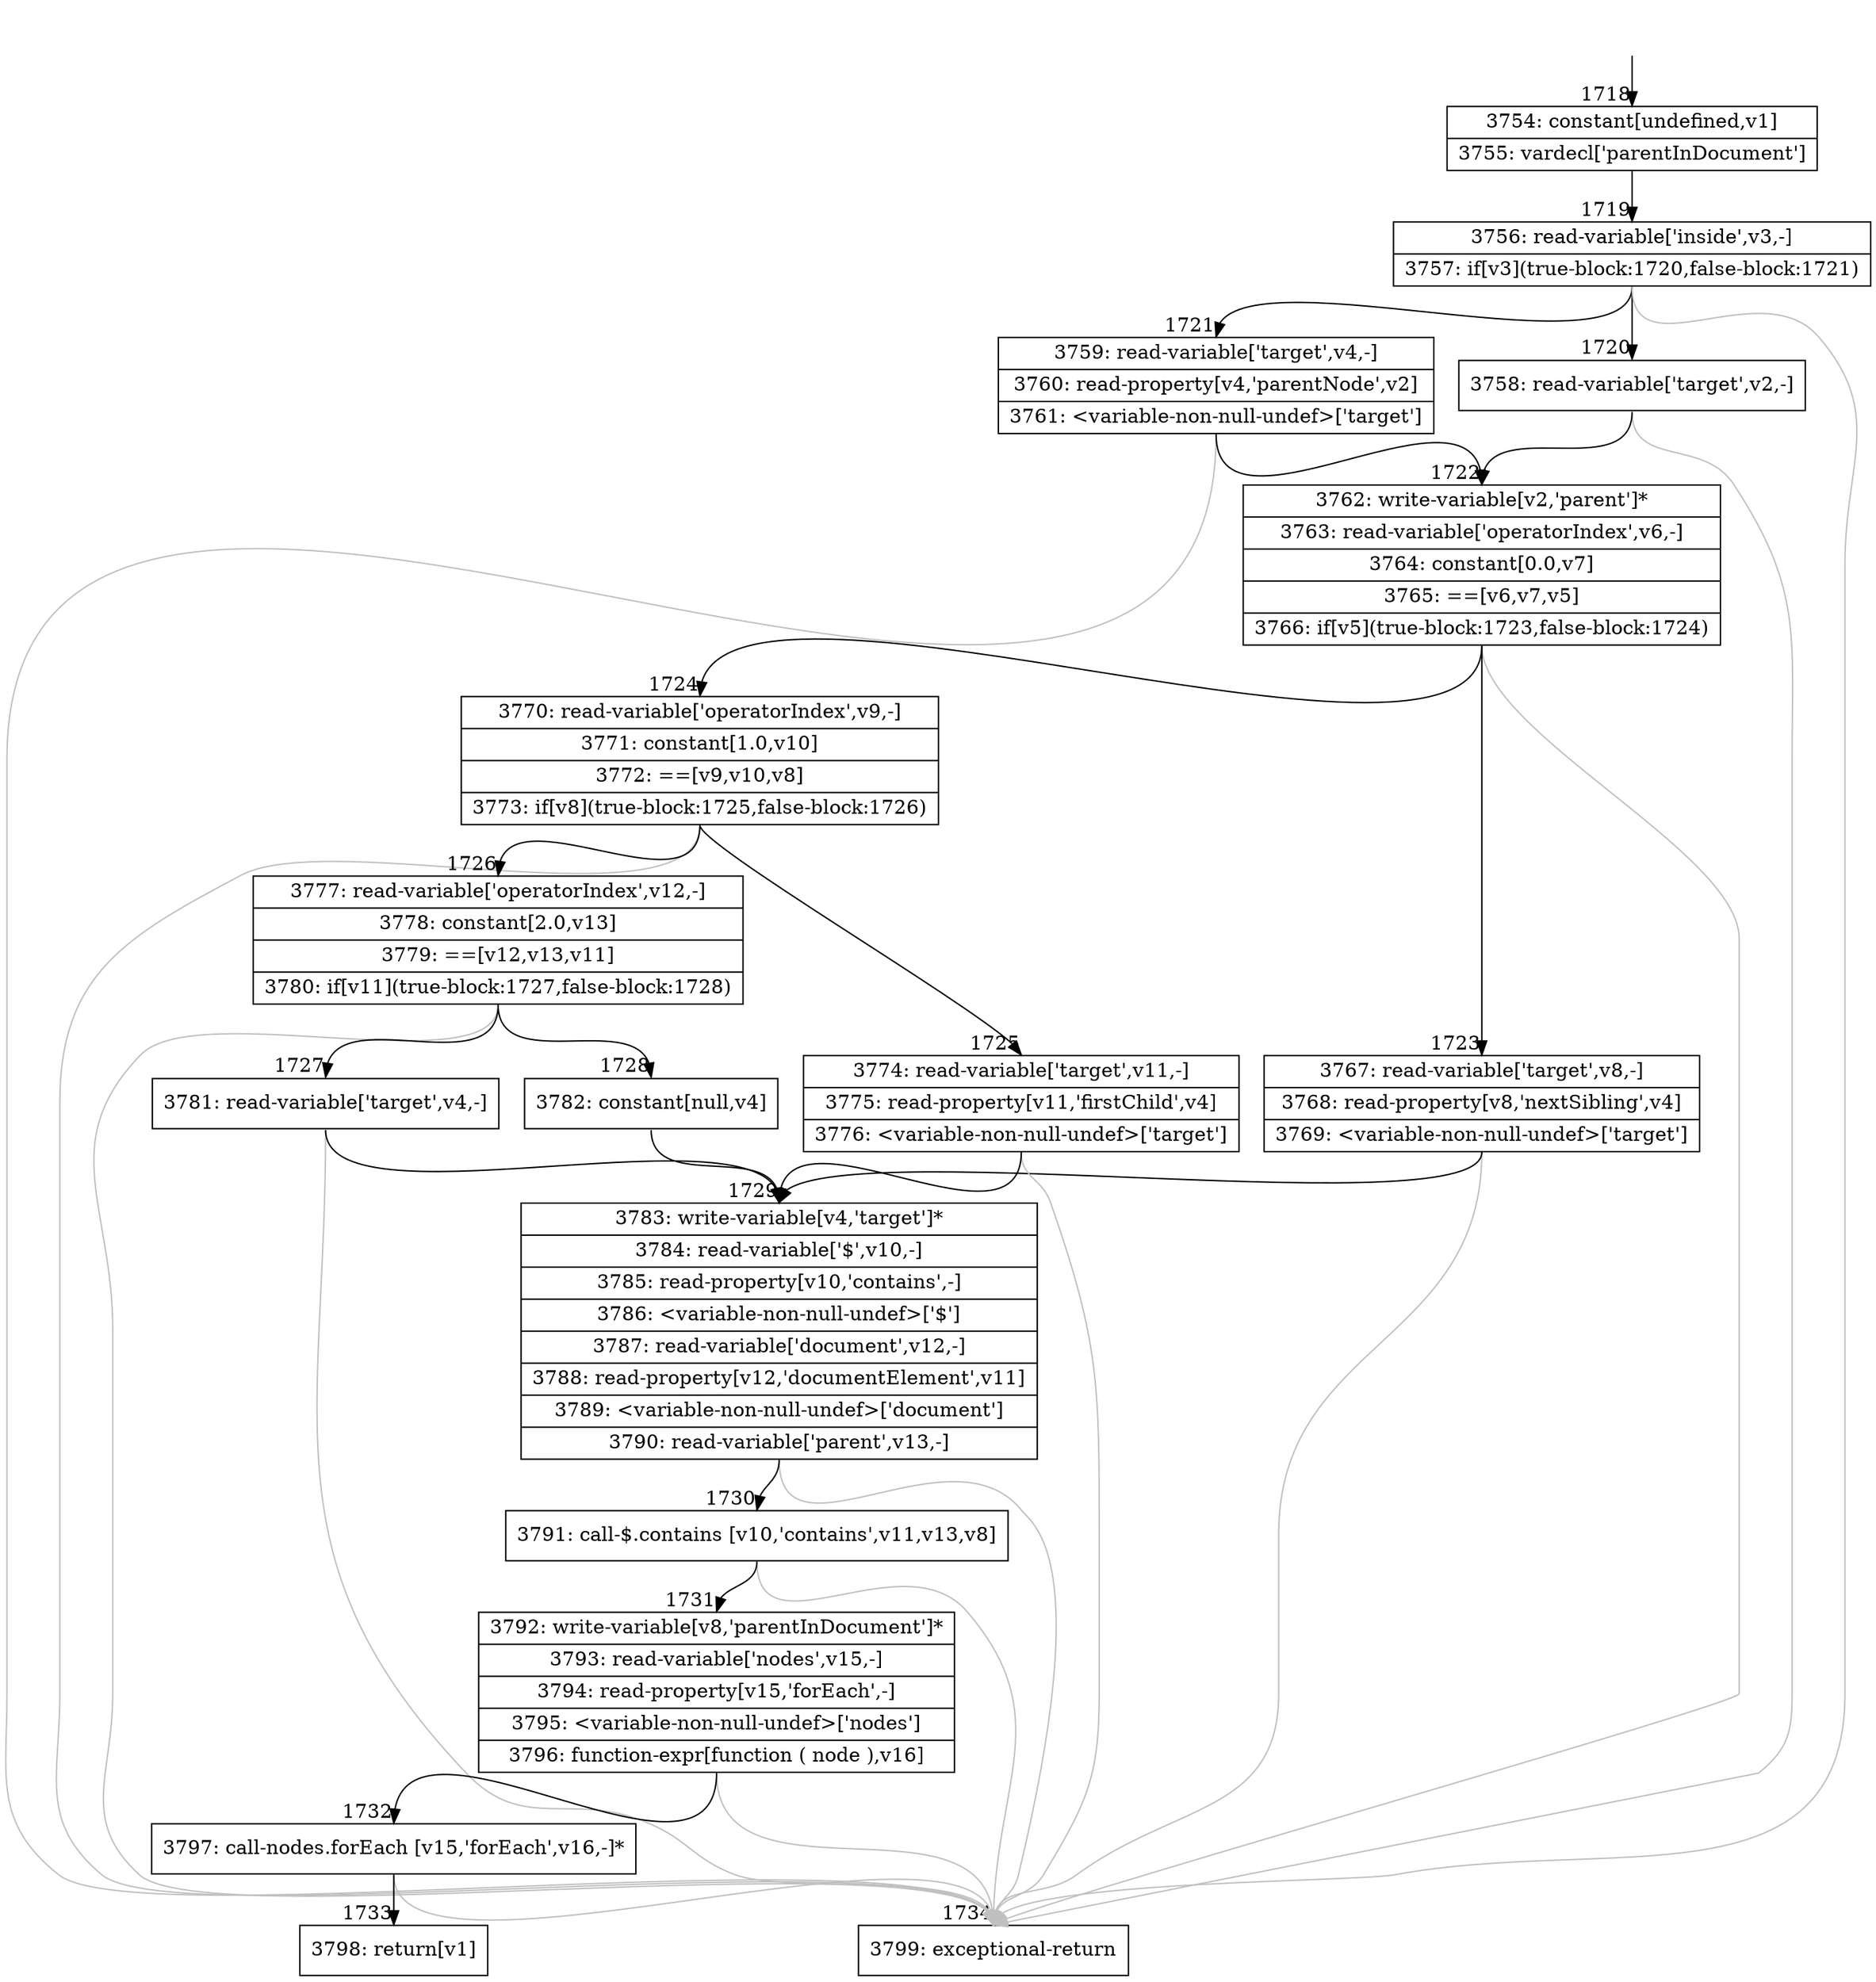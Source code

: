 digraph {
rankdir="TD"
BB_entry160[shape=none,label=""];
BB_entry160 -> BB1718 [tailport=s, headport=n, headlabel="    1718"]
BB1718 [shape=record label="{3754: constant[undefined,v1]|3755: vardecl['parentInDocument']}" ] 
BB1718 -> BB1719 [tailport=s, headport=n, headlabel="      1719"]
BB1719 [shape=record label="{3756: read-variable['inside',v3,-]|3757: if[v3](true-block:1720,false-block:1721)}" ] 
BB1719 -> BB1720 [tailport=s, headport=n, headlabel="      1720"]
BB1719 -> BB1721 [tailport=s, headport=n, headlabel="      1721"]
BB1719 -> BB1734 [tailport=s, headport=n, color=gray, headlabel="      1734"]
BB1720 [shape=record label="{3758: read-variable['target',v2,-]}" ] 
BB1720 -> BB1722 [tailport=s, headport=n, headlabel="      1722"]
BB1720 -> BB1734 [tailport=s, headport=n, color=gray]
BB1721 [shape=record label="{3759: read-variable['target',v4,-]|3760: read-property[v4,'parentNode',v2]|3761: \<variable-non-null-undef\>['target']}" ] 
BB1721 -> BB1722 [tailport=s, headport=n]
BB1721 -> BB1734 [tailport=s, headport=n, color=gray]
BB1722 [shape=record label="{3762: write-variable[v2,'parent']*|3763: read-variable['operatorIndex',v6,-]|3764: constant[0.0,v7]|3765: ==[v6,v7,v5]|3766: if[v5](true-block:1723,false-block:1724)}" ] 
BB1722 -> BB1723 [tailport=s, headport=n, headlabel="      1723"]
BB1722 -> BB1724 [tailport=s, headport=n, headlabel="      1724"]
BB1722 -> BB1734 [tailport=s, headport=n, color=gray]
BB1723 [shape=record label="{3767: read-variable['target',v8,-]|3768: read-property[v8,'nextSibling',v4]|3769: \<variable-non-null-undef\>['target']}" ] 
BB1723 -> BB1729 [tailport=s, headport=n, headlabel="      1729"]
BB1723 -> BB1734 [tailport=s, headport=n, color=gray]
BB1724 [shape=record label="{3770: read-variable['operatorIndex',v9,-]|3771: constant[1.0,v10]|3772: ==[v9,v10,v8]|3773: if[v8](true-block:1725,false-block:1726)}" ] 
BB1724 -> BB1725 [tailport=s, headport=n, headlabel="      1725"]
BB1724 -> BB1726 [tailport=s, headport=n, headlabel="      1726"]
BB1724 -> BB1734 [tailport=s, headport=n, color=gray]
BB1725 [shape=record label="{3774: read-variable['target',v11,-]|3775: read-property[v11,'firstChild',v4]|3776: \<variable-non-null-undef\>['target']}" ] 
BB1725 -> BB1729 [tailport=s, headport=n]
BB1725 -> BB1734 [tailport=s, headport=n, color=gray]
BB1726 [shape=record label="{3777: read-variable['operatorIndex',v12,-]|3778: constant[2.0,v13]|3779: ==[v12,v13,v11]|3780: if[v11](true-block:1727,false-block:1728)}" ] 
BB1726 -> BB1727 [tailport=s, headport=n, headlabel="      1727"]
BB1726 -> BB1728 [tailport=s, headport=n, headlabel="      1728"]
BB1726 -> BB1734 [tailport=s, headport=n, color=gray]
BB1727 [shape=record label="{3781: read-variable['target',v4,-]}" ] 
BB1727 -> BB1729 [tailport=s, headport=n]
BB1727 -> BB1734 [tailport=s, headport=n, color=gray]
BB1728 [shape=record label="{3782: constant[null,v4]}" ] 
BB1728 -> BB1729 [tailport=s, headport=n]
BB1729 [shape=record label="{3783: write-variable[v4,'target']*|3784: read-variable['$',v10,-]|3785: read-property[v10,'contains',-]|3786: \<variable-non-null-undef\>['$']|3787: read-variable['document',v12,-]|3788: read-property[v12,'documentElement',v11]|3789: \<variable-non-null-undef\>['document']|3790: read-variable['parent',v13,-]}" ] 
BB1729 -> BB1730 [tailport=s, headport=n, headlabel="      1730"]
BB1729 -> BB1734 [tailport=s, headport=n, color=gray]
BB1730 [shape=record label="{3791: call-$.contains [v10,'contains',v11,v13,v8]}" ] 
BB1730 -> BB1731 [tailport=s, headport=n, headlabel="      1731"]
BB1730 -> BB1734 [tailport=s, headport=n, color=gray]
BB1731 [shape=record label="{3792: write-variable[v8,'parentInDocument']*|3793: read-variable['nodes',v15,-]|3794: read-property[v15,'forEach',-]|3795: \<variable-non-null-undef\>['nodes']|3796: function-expr[function ( node ),v16]}" ] 
BB1731 -> BB1732 [tailport=s, headport=n, headlabel="      1732"]
BB1731 -> BB1734 [tailport=s, headport=n, color=gray]
BB1732 [shape=record label="{3797: call-nodes.forEach [v15,'forEach',v16,-]*}" ] 
BB1732 -> BB1733 [tailport=s, headport=n, headlabel="      1733"]
BB1732 -> BB1734 [tailport=s, headport=n, color=gray]
BB1733 [shape=record label="{3798: return[v1]}" ] 
BB1734 [shape=record label="{3799: exceptional-return}" ] 
//#$~ 858
}
